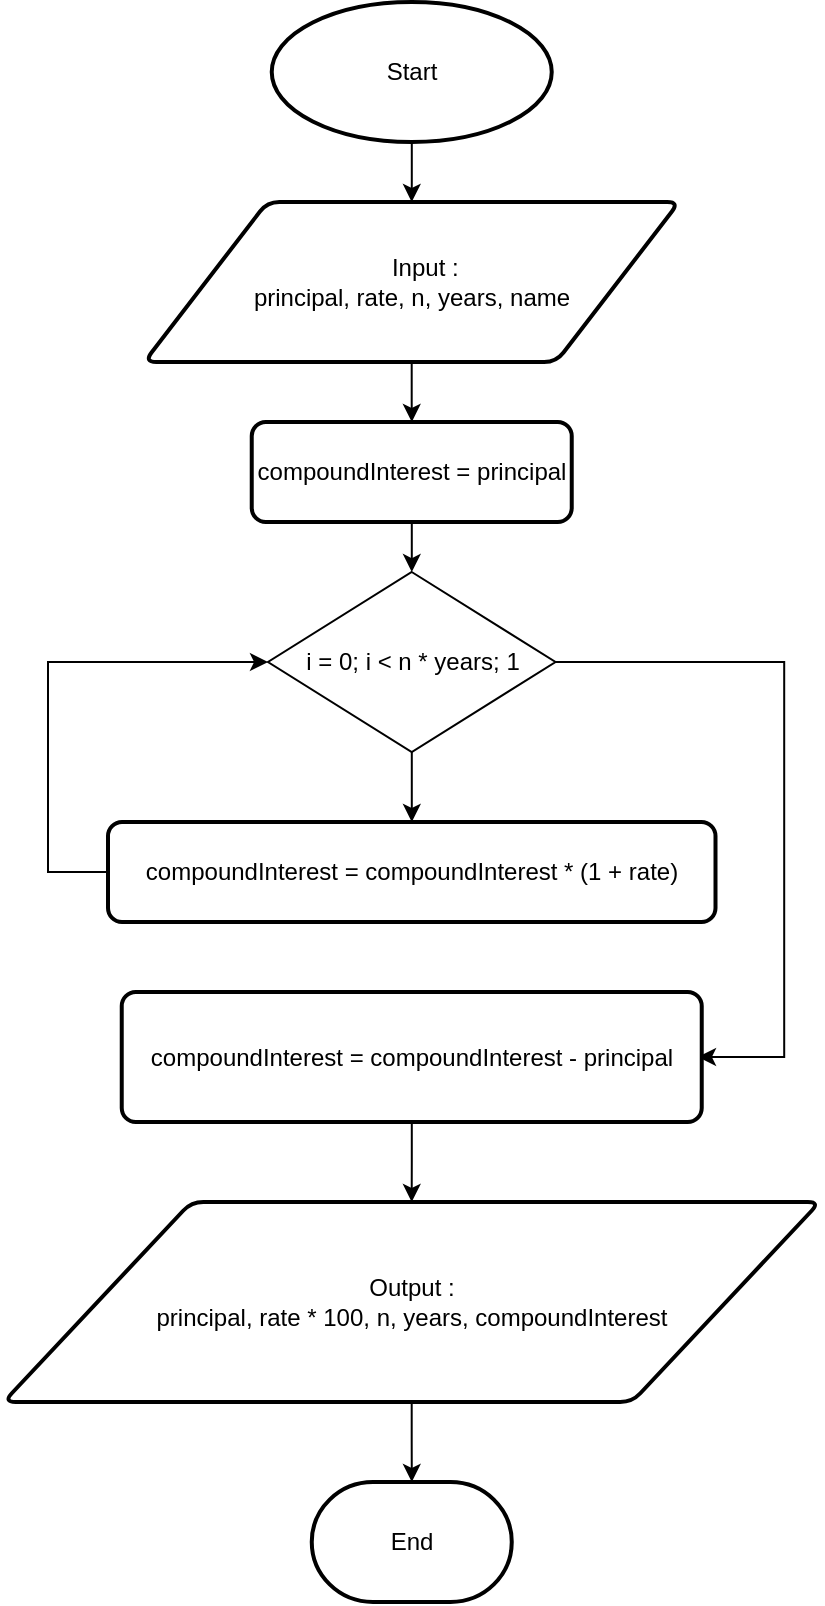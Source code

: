 <mxfile version="22.0.8" type="device">
  <diagram id="C5RBs43oDa-KdzZeNtuy" name="Page-1">
    <mxGraphModel dx="1493" dy="902" grid="1" gridSize="10" guides="1" tooltips="1" connect="1" arrows="1" fold="1" page="1" pageScale="1" pageWidth="827" pageHeight="1169" math="0" shadow="0">
      <root>
        <mxCell id="WIyWlLk6GJQsqaUBKTNV-0" />
        <mxCell id="WIyWlLk6GJQsqaUBKTNV-1" parent="WIyWlLk6GJQsqaUBKTNV-0" />
        <mxCell id="C1vD-vYSlTiOuGa_19OQ-34" value="" style="edgeStyle=orthogonalEdgeStyle;rounded=0;orthogonalLoop=1;jettySize=auto;html=1;" parent="WIyWlLk6GJQsqaUBKTNV-1" source="C1vD-vYSlTiOuGa_19OQ-21" target="C1vD-vYSlTiOuGa_19OQ-28" edge="1">
          <mxGeometry relative="1" as="geometry" />
        </mxCell>
        <mxCell id="C1vD-vYSlTiOuGa_19OQ-21" value="Start" style="strokeWidth=2;html=1;shape=mxgraph.flowchart.start_1;whiteSpace=wrap;" parent="WIyWlLk6GJQsqaUBKTNV-1" vertex="1">
          <mxGeometry x="271.87" y="40" width="140" height="70" as="geometry" />
        </mxCell>
        <mxCell id="C1vD-vYSlTiOuGa_19OQ-35" value="" style="edgeStyle=orthogonalEdgeStyle;rounded=0;orthogonalLoop=1;jettySize=auto;html=1;" parent="WIyWlLk6GJQsqaUBKTNV-1" source="C1vD-vYSlTiOuGa_19OQ-28" target="C1vD-vYSlTiOuGa_19OQ-30" edge="1">
          <mxGeometry relative="1" as="geometry" />
        </mxCell>
        <mxCell id="C1vD-vYSlTiOuGa_19OQ-28" value="&lt;div style=&quot;border-color: var(--border-color);&quot;&gt;&amp;nbsp; &amp;nbsp; Input :&lt;/div&gt;&lt;div style=&quot;border-color: var(--border-color); text-align: justify;&quot;&gt;principal,&amp;nbsp;rate,&amp;nbsp;&lt;span style=&quot;border-color: var(--border-color); background-color: initial;&quot;&gt;n,&amp;nbsp;&lt;/span&gt;&lt;span style=&quot;border-color: var(--border-color); background-color: initial;&quot;&gt;years,&amp;nbsp;&lt;/span&gt;&lt;span style=&quot;border-color: var(--border-color); background-color: initial;&quot;&gt;name&lt;/span&gt;&lt;/div&gt;" style="shape=parallelogram;html=1;strokeWidth=2;perimeter=parallelogramPerimeter;whiteSpace=wrap;rounded=1;arcSize=12;size=0.23;" parent="WIyWlLk6GJQsqaUBKTNV-1" vertex="1">
          <mxGeometry x="208.12" y="140" width="267.5" height="80" as="geometry" />
        </mxCell>
        <mxCell id="C1vD-vYSlTiOuGa_19OQ-45" value="" style="edgeStyle=orthogonalEdgeStyle;rounded=0;orthogonalLoop=1;jettySize=auto;html=1;" parent="WIyWlLk6GJQsqaUBKTNV-1" source="C1vD-vYSlTiOuGa_19OQ-30" target="C1vD-vYSlTiOuGa_19OQ-44" edge="1">
          <mxGeometry relative="1" as="geometry" />
        </mxCell>
        <mxCell id="C1vD-vYSlTiOuGa_19OQ-30" value="compoundInterest = principal" style="rounded=1;whiteSpace=wrap;html=1;absoluteArcSize=1;arcSize=14;strokeWidth=2;" parent="WIyWlLk6GJQsqaUBKTNV-1" vertex="1">
          <mxGeometry x="261.87" y="250" width="160" height="50" as="geometry" />
        </mxCell>
        <mxCell id="C1vD-vYSlTiOuGa_19OQ-48" value="" style="edgeStyle=orthogonalEdgeStyle;rounded=0;orthogonalLoop=1;jettySize=auto;html=1;" parent="WIyWlLk6GJQsqaUBKTNV-1" source="C1vD-vYSlTiOuGa_19OQ-44" target="C1vD-vYSlTiOuGa_19OQ-46" edge="1">
          <mxGeometry relative="1" as="geometry" />
        </mxCell>
        <mxCell id="C1vD-vYSlTiOuGa_19OQ-58" style="edgeStyle=orthogonalEdgeStyle;rounded=0;orthogonalLoop=1;jettySize=auto;html=1;entryX=1;entryY=0.5;entryDx=0;entryDy=0;" parent="WIyWlLk6GJQsqaUBKTNV-1" edge="1">
          <mxGeometry relative="1" as="geometry">
            <mxPoint x="411.87" y="370" as="sourcePoint" />
            <mxPoint x="484.99" y="567.5" as="targetPoint" />
            <Array as="points">
              <mxPoint x="528.12" y="370" />
              <mxPoint x="528.12" y="568" />
            </Array>
          </mxGeometry>
        </mxCell>
        <mxCell id="C1vD-vYSlTiOuGa_19OQ-44" value="i = 0;&amp;nbsp;&lt;span style=&quot;&quot;&gt;i &amp;lt; n * years; 1&lt;/span&gt;" style="verticalLabelPosition=middle;verticalAlign=middle;html=1;shape=hexagon;perimeter=hexagonPerimeter2;arcSize=6;size=0.5;align=center;labelPosition=center;" parent="WIyWlLk6GJQsqaUBKTNV-1" vertex="1">
          <mxGeometry x="270" y="325" width="143.75" height="90" as="geometry" />
        </mxCell>
        <mxCell id="C1vD-vYSlTiOuGa_19OQ-53" style="edgeStyle=orthogonalEdgeStyle;rounded=0;orthogonalLoop=1;jettySize=auto;html=1;entryX=0;entryY=0.5;entryDx=0;entryDy=0;" parent="WIyWlLk6GJQsqaUBKTNV-1" source="C1vD-vYSlTiOuGa_19OQ-46" target="C1vD-vYSlTiOuGa_19OQ-44" edge="1">
          <mxGeometry relative="1" as="geometry">
            <mxPoint x="160" y="360" as="targetPoint" />
            <Array as="points">
              <mxPoint x="160" y="475" />
              <mxPoint x="160" y="370" />
            </Array>
          </mxGeometry>
        </mxCell>
        <mxCell id="C1vD-vYSlTiOuGa_19OQ-46" value="compoundInterest = compoundInterest * (1 + rate)" style="rounded=1;whiteSpace=wrap;html=1;absoluteArcSize=1;arcSize=14;strokeWidth=2;" parent="WIyWlLk6GJQsqaUBKTNV-1" vertex="1">
          <mxGeometry x="190" y="450" width="303.75" height="50" as="geometry" />
        </mxCell>
        <mxCell id="C1vD-vYSlTiOuGa_19OQ-60" value="" style="edgeStyle=orthogonalEdgeStyle;rounded=0;orthogonalLoop=1;jettySize=auto;html=1;" parent="WIyWlLk6GJQsqaUBKTNV-1" source="C1vD-vYSlTiOuGa_19OQ-56" target="C1vD-vYSlTiOuGa_19OQ-59" edge="1">
          <mxGeometry relative="1" as="geometry" />
        </mxCell>
        <mxCell id="C1vD-vYSlTiOuGa_19OQ-56" value="compoundInterest = compoundInterest - principal" style="rounded=1;whiteSpace=wrap;html=1;absoluteArcSize=1;arcSize=14;strokeWidth=2;" parent="WIyWlLk6GJQsqaUBKTNV-1" vertex="1">
          <mxGeometry x="196.87" y="535" width="290" height="65" as="geometry" />
        </mxCell>
        <mxCell id="C1vD-vYSlTiOuGa_19OQ-66" value="" style="edgeStyle=orthogonalEdgeStyle;rounded=0;orthogonalLoop=1;jettySize=auto;html=1;" parent="WIyWlLk6GJQsqaUBKTNV-1" source="C1vD-vYSlTiOuGa_19OQ-59" target="C1vD-vYSlTiOuGa_19OQ-65" edge="1">
          <mxGeometry relative="1" as="geometry" />
        </mxCell>
        <mxCell id="C1vD-vYSlTiOuGa_19OQ-59" value="Output :&lt;br&gt;principal, rate * 100, n, years, compoundInterest" style="shape=parallelogram;html=1;strokeWidth=2;perimeter=parallelogramPerimeter;whiteSpace=wrap;rounded=1;arcSize=12;size=0.23;" parent="WIyWlLk6GJQsqaUBKTNV-1" vertex="1">
          <mxGeometry x="137.81" y="640" width="408.13" height="100" as="geometry" />
        </mxCell>
        <mxCell id="C1vD-vYSlTiOuGa_19OQ-65" value="End" style="strokeWidth=2;html=1;shape=mxgraph.flowchart.terminator;whiteSpace=wrap;" parent="WIyWlLk6GJQsqaUBKTNV-1" vertex="1">
          <mxGeometry x="291.88" y="780" width="100" height="60" as="geometry" />
        </mxCell>
      </root>
    </mxGraphModel>
  </diagram>
</mxfile>
